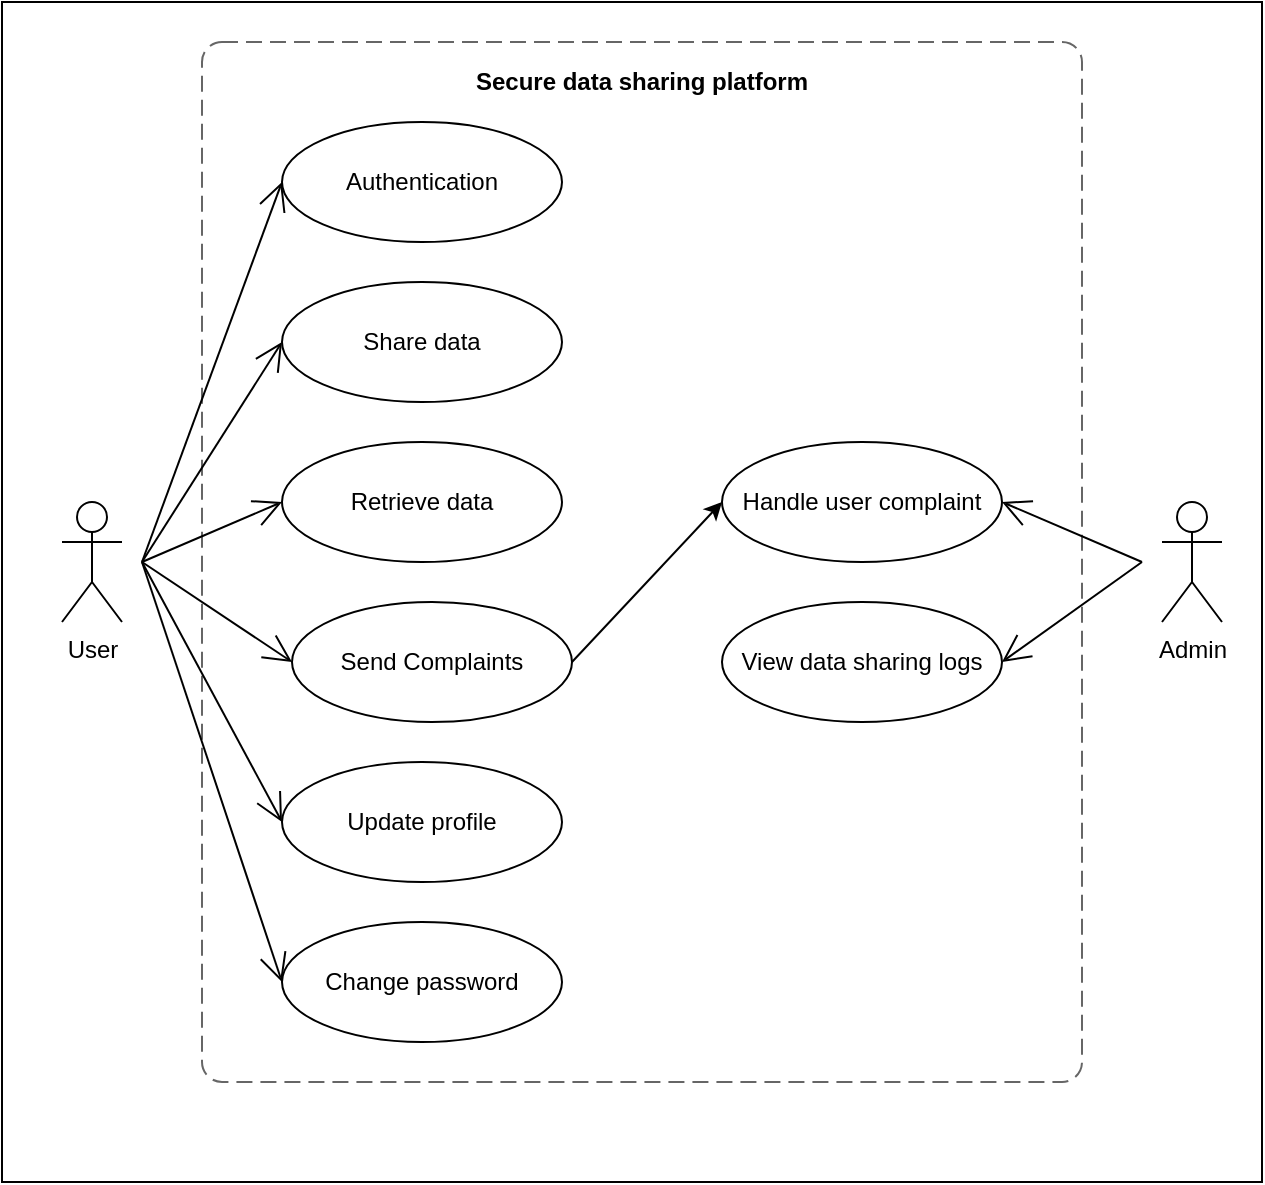 <mxfile version="24.8.2">
  <diagram name="Page-1" id="ZYS5sDtZl-xBv3bco75O">
    <mxGraphModel dx="1167" dy="639" grid="1" gridSize="10" guides="1" tooltips="1" connect="1" arrows="1" fold="1" page="1" pageScale="1" pageWidth="850" pageHeight="1100" math="0" shadow="0">
      <root>
        <mxCell id="0" />
        <mxCell id="1" parent="0" />
        <mxCell id="qFW6AGBLkck7mrF04sa7-2" value="" style="rounded=0;whiteSpace=wrap;html=1;" parent="1" vertex="1">
          <mxGeometry x="140" y="20" width="630" height="590" as="geometry" />
        </mxCell>
        <mxCell id="CZrs-vRI9lIERa0eWckA-3" value="Retrieve data" style="ellipse;whiteSpace=wrap;html=1;" parent="1" vertex="1">
          <mxGeometry x="280" y="240" width="140" height="60" as="geometry" />
        </mxCell>
        <mxCell id="CZrs-vRI9lIERa0eWckA-4" value="Share data" style="ellipse;whiteSpace=wrap;html=1;" parent="1" vertex="1">
          <mxGeometry x="280" y="160" width="140" height="60" as="geometry" />
        </mxCell>
        <mxCell id="CZrs-vRI9lIERa0eWckA-5" value="Send Complaints" style="ellipse;whiteSpace=wrap;html=1;" parent="1" vertex="1">
          <mxGeometry x="285" y="320" width="140" height="60" as="geometry" />
        </mxCell>
        <mxCell id="CZrs-vRI9lIERa0eWckA-6" value="Authentication" style="ellipse;whiteSpace=wrap;html=1;" parent="1" vertex="1">
          <mxGeometry x="280" y="80" width="140" height="60" as="geometry" />
        </mxCell>
        <mxCell id="CZrs-vRI9lIERa0eWckA-8" value="Change password" style="ellipse;whiteSpace=wrap;html=1;" parent="1" vertex="1">
          <mxGeometry x="280" y="480" width="140" height="60" as="geometry" />
        </mxCell>
        <mxCell id="CZrs-vRI9lIERa0eWckA-9" value="Update profile" style="ellipse;whiteSpace=wrap;html=1;" parent="1" vertex="1">
          <mxGeometry x="280" y="400" width="140" height="60" as="geometry" />
        </mxCell>
        <mxCell id="CZrs-vRI9lIERa0eWckA-10" value="View data sharing logs" style="ellipse;whiteSpace=wrap;html=1;" parent="1" vertex="1">
          <mxGeometry x="500" y="320" width="140" height="60" as="geometry" />
        </mxCell>
        <mxCell id="Rl2F3WcTKwhEVv5TaEGG-2" value="Handle user complaint" style="ellipse;whiteSpace=wrap;html=1;" parent="1" vertex="1">
          <mxGeometry x="500" y="240" width="140" height="60" as="geometry" />
        </mxCell>
        <object placeholders="1" c4Name="" c4Type="" c4Application="" label="" id="Rl2F3WcTKwhEVv5TaEGG-3">
          <mxCell style="rounded=1;fontSize=11;whiteSpace=wrap;html=1;dashed=1;arcSize=20;fillColor=none;strokeColor=#666666;fontColor=#333333;labelBackgroundColor=none;align=left;verticalAlign=bottom;labelBorderColor=none;spacingTop=0;spacing=10;dashPattern=8 4;metaEdit=1;rotatable=0;perimeter=rectanglePerimeter;noLabel=0;labelPadding=0;allowArrows=0;connectable=0;expand=0;recursiveResize=0;editable=1;pointerEvents=0;absoluteArcSize=1;points=[[0.25,0,0],[0.5,0,0],[0.75,0,0],[1,0.25,0],[1,0.5,0],[1,0.75,0],[0.75,1,0],[0.5,1,0],[0.25,1,0],[0,0.75,0],[0,0.5,0],[0,0.25,0]];" parent="1" vertex="1">
            <mxGeometry x="240" y="40" width="440" height="520" as="geometry" />
          </mxCell>
        </object>
        <mxCell id="Rl2F3WcTKwhEVv5TaEGG-4" value="&lt;b&gt;Secure data sharing platform&lt;/b&gt;" style="text;html=1;align=center;verticalAlign=middle;whiteSpace=wrap;rounded=0;" parent="1" vertex="1">
          <mxGeometry x="370" y="45" width="180" height="30" as="geometry" />
        </mxCell>
        <mxCell id="Rl2F3WcTKwhEVv5TaEGG-5" value="User" style="shape=umlActor;verticalLabelPosition=bottom;verticalAlign=top;html=1;outlineConnect=0;" parent="1" vertex="1">
          <mxGeometry x="170" y="270" width="30" height="60" as="geometry" />
        </mxCell>
        <mxCell id="Rl2F3WcTKwhEVv5TaEGG-6" value="Admin" style="shape=umlActor;verticalLabelPosition=bottom;verticalAlign=top;html=1;outlineConnect=0;" parent="1" vertex="1">
          <mxGeometry x="720" y="270" width="30" height="60" as="geometry" />
        </mxCell>
        <mxCell id="Rl2F3WcTKwhEVv5TaEGG-8" value="" style="endArrow=open;endFill=1;endSize=12;html=1;rounded=0;entryX=0;entryY=0.5;entryDx=0;entryDy=0;" parent="1" target="CZrs-vRI9lIERa0eWckA-6" edge="1">
          <mxGeometry width="160" relative="1" as="geometry">
            <mxPoint x="210" y="300" as="sourcePoint" />
            <mxPoint x="420" y="280" as="targetPoint" />
          </mxGeometry>
        </mxCell>
        <mxCell id="Rl2F3WcTKwhEVv5TaEGG-9" value="" style="endArrow=open;endFill=1;endSize=12;html=1;rounded=0;entryX=0;entryY=0.5;entryDx=0;entryDy=0;" parent="1" target="CZrs-vRI9lIERa0eWckA-5" edge="1">
          <mxGeometry width="160" relative="1" as="geometry">
            <mxPoint x="210" y="300" as="sourcePoint" />
            <mxPoint x="290" y="120" as="targetPoint" />
          </mxGeometry>
        </mxCell>
        <mxCell id="Rl2F3WcTKwhEVv5TaEGG-10" value="" style="endArrow=open;endFill=1;endSize=12;html=1;rounded=0;entryX=0;entryY=0.5;entryDx=0;entryDy=0;" parent="1" target="CZrs-vRI9lIERa0eWckA-3" edge="1">
          <mxGeometry width="160" relative="1" as="geometry">
            <mxPoint x="210" y="300" as="sourcePoint" />
            <mxPoint x="290" y="200" as="targetPoint" />
          </mxGeometry>
        </mxCell>
        <mxCell id="Rl2F3WcTKwhEVv5TaEGG-11" value="" style="endArrow=open;endFill=1;endSize=12;html=1;rounded=0;entryX=0;entryY=0.5;entryDx=0;entryDy=0;" parent="1" target="CZrs-vRI9lIERa0eWckA-4" edge="1">
          <mxGeometry width="160" relative="1" as="geometry">
            <mxPoint x="210" y="300" as="sourcePoint" />
            <mxPoint x="290" y="280" as="targetPoint" />
          </mxGeometry>
        </mxCell>
        <mxCell id="Rl2F3WcTKwhEVv5TaEGG-12" value="" style="endArrow=open;endFill=1;endSize=12;html=1;rounded=0;entryX=0;entryY=0.5;entryDx=0;entryDy=0;" parent="1" target="CZrs-vRI9lIERa0eWckA-9" edge="1">
          <mxGeometry width="160" relative="1" as="geometry">
            <mxPoint x="210" y="300" as="sourcePoint" />
            <mxPoint x="290" y="360" as="targetPoint" />
          </mxGeometry>
        </mxCell>
        <mxCell id="Rl2F3WcTKwhEVv5TaEGG-13" value="" style="endArrow=open;endFill=1;endSize=12;html=1;rounded=0;entryX=0;entryY=0.5;entryDx=0;entryDy=0;" parent="1" target="CZrs-vRI9lIERa0eWckA-8" edge="1">
          <mxGeometry width="160" relative="1" as="geometry">
            <mxPoint x="210" y="300" as="sourcePoint" />
            <mxPoint x="290" y="440" as="targetPoint" />
          </mxGeometry>
        </mxCell>
        <mxCell id="Rl2F3WcTKwhEVv5TaEGG-14" value="" style="endArrow=open;endFill=1;endSize=12;html=1;rounded=0;entryX=1;entryY=0.5;entryDx=0;entryDy=0;" parent="1" target="Rl2F3WcTKwhEVv5TaEGG-2" edge="1">
          <mxGeometry width="160" relative="1" as="geometry">
            <mxPoint x="710" y="300" as="sourcePoint" />
            <mxPoint x="700" y="290" as="targetPoint" />
          </mxGeometry>
        </mxCell>
        <mxCell id="Rl2F3WcTKwhEVv5TaEGG-15" value="" style="endArrow=open;endFill=1;endSize=12;html=1;rounded=0;entryX=1;entryY=0.5;entryDx=0;entryDy=0;" parent="1" target="CZrs-vRI9lIERa0eWckA-10" edge="1">
          <mxGeometry width="160" relative="1" as="geometry">
            <mxPoint x="710" y="300" as="sourcePoint" />
            <mxPoint x="650" y="280" as="targetPoint" />
          </mxGeometry>
        </mxCell>
        <mxCell id="8MjbJDINjlQ4juGFdZJt-1" value="" style="endArrow=classic;html=1;rounded=0;exitX=1;exitY=0.5;exitDx=0;exitDy=0;entryX=0;entryY=0.5;entryDx=0;entryDy=0;" edge="1" parent="1" source="CZrs-vRI9lIERa0eWckA-5" target="Rl2F3WcTKwhEVv5TaEGG-2">
          <mxGeometry width="50" height="50" relative="1" as="geometry">
            <mxPoint x="425" y="350" as="sourcePoint" />
            <mxPoint x="475" y="300" as="targetPoint" />
          </mxGeometry>
        </mxCell>
      </root>
    </mxGraphModel>
  </diagram>
</mxfile>

